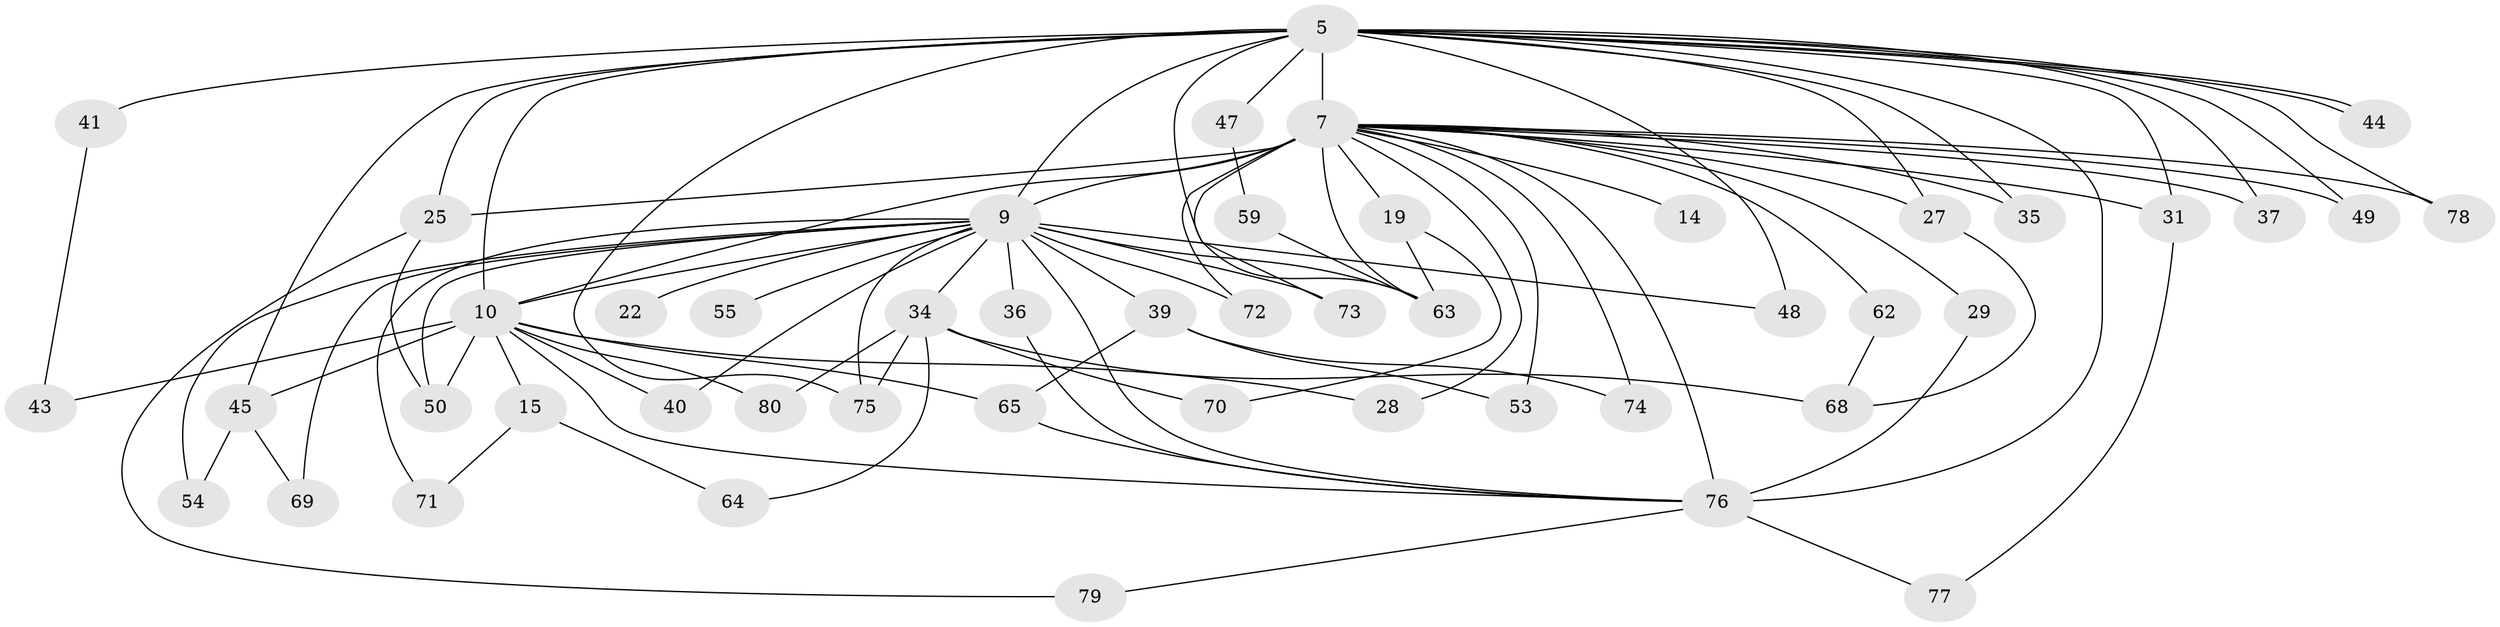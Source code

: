 // original degree distribution, {23: 0.025, 13: 0.0125, 16: 0.025, 15: 0.0125, 22: 0.0125, 14: 0.025, 19: 0.0125, 4: 0.15, 5: 0.025, 2: 0.525, 3: 0.15, 9: 0.0125, 8: 0.0125}
// Generated by graph-tools (version 1.1) at 2025/48/03/04/25 21:48:20]
// undirected, 48 vertices, 92 edges
graph export_dot {
graph [start="1"]
  node [color=gray90,style=filled];
  5 [super="+1"];
  7 [super="+2+4"];
  9 [super="+6"];
  10 [super="+8"];
  14;
  15;
  19;
  22;
  25 [super="+16"];
  27 [super="+12"];
  28;
  29;
  31 [super="+20+11"];
  34;
  35;
  36;
  37;
  39 [super="+30"];
  40;
  41;
  43;
  44;
  45;
  47;
  48;
  49;
  50 [super="+38"];
  53;
  54;
  55;
  59;
  62;
  63 [super="+51+33+57+24"];
  64;
  65 [super="+26"];
  68 [super="+56"];
  69;
  70;
  71;
  72;
  73;
  74;
  75 [super="+66+61"];
  76 [super="+46+67+58"];
  77;
  78;
  79;
  80;
  5 -- 7 [weight=8];
  5 -- 9 [weight=4];
  5 -- 10 [weight=4];
  5 -- 25 [weight=2];
  5 -- 31 [weight=3];
  5 -- 41 [weight=2];
  5 -- 44;
  5 -- 44;
  5 -- 78;
  5 -- 75 [weight=2];
  5 -- 76 [weight=5];
  5 -- 35;
  5 -- 37;
  5 -- 45;
  5 -- 47;
  5 -- 48;
  5 -- 49;
  5 -- 27;
  5 -- 63;
  7 -- 9 [weight=8];
  7 -- 10 [weight=8];
  7 -- 14 [weight=2];
  7 -- 35;
  7 -- 72;
  7 -- 37;
  7 -- 74;
  7 -- 27 [weight=2];
  7 -- 29;
  7 -- 73;
  7 -- 78;
  7 -- 49;
  7 -- 19 [weight=2];
  7 -- 53;
  7 -- 25;
  7 -- 28;
  7 -- 62;
  7 -- 31;
  7 -- 76 [weight=2];
  7 -- 63 [weight=2];
  9 -- 10 [weight=4];
  9 -- 22 [weight=2];
  9 -- 36;
  9 -- 39 [weight=2];
  9 -- 40;
  9 -- 50;
  9 -- 54;
  9 -- 55 [weight=2];
  9 -- 69;
  9 -- 71;
  9 -- 72;
  9 -- 73;
  9 -- 34;
  9 -- 48;
  9 -- 63 [weight=3];
  9 -- 75 [weight=2];
  9 -- 76 [weight=2];
  10 -- 15 [weight=2];
  10 -- 40;
  10 -- 43;
  10 -- 45;
  10 -- 80;
  10 -- 28;
  10 -- 65;
  10 -- 50;
  10 -- 76;
  15 -- 64;
  15 -- 71;
  19 -- 70;
  19 -- 63;
  25 -- 79;
  25 -- 50;
  27 -- 68;
  29 -- 76;
  31 -- 77;
  34 -- 64;
  34 -- 68 [weight=2];
  34 -- 70;
  34 -- 80;
  34 -- 75;
  36 -- 76;
  39 -- 53;
  39 -- 74;
  39 -- 65;
  41 -- 43;
  45 -- 54;
  45 -- 69;
  47 -- 59;
  59 -- 63;
  62 -- 68;
  65 -- 76 [weight=2];
  76 -- 77;
  76 -- 79;
}
